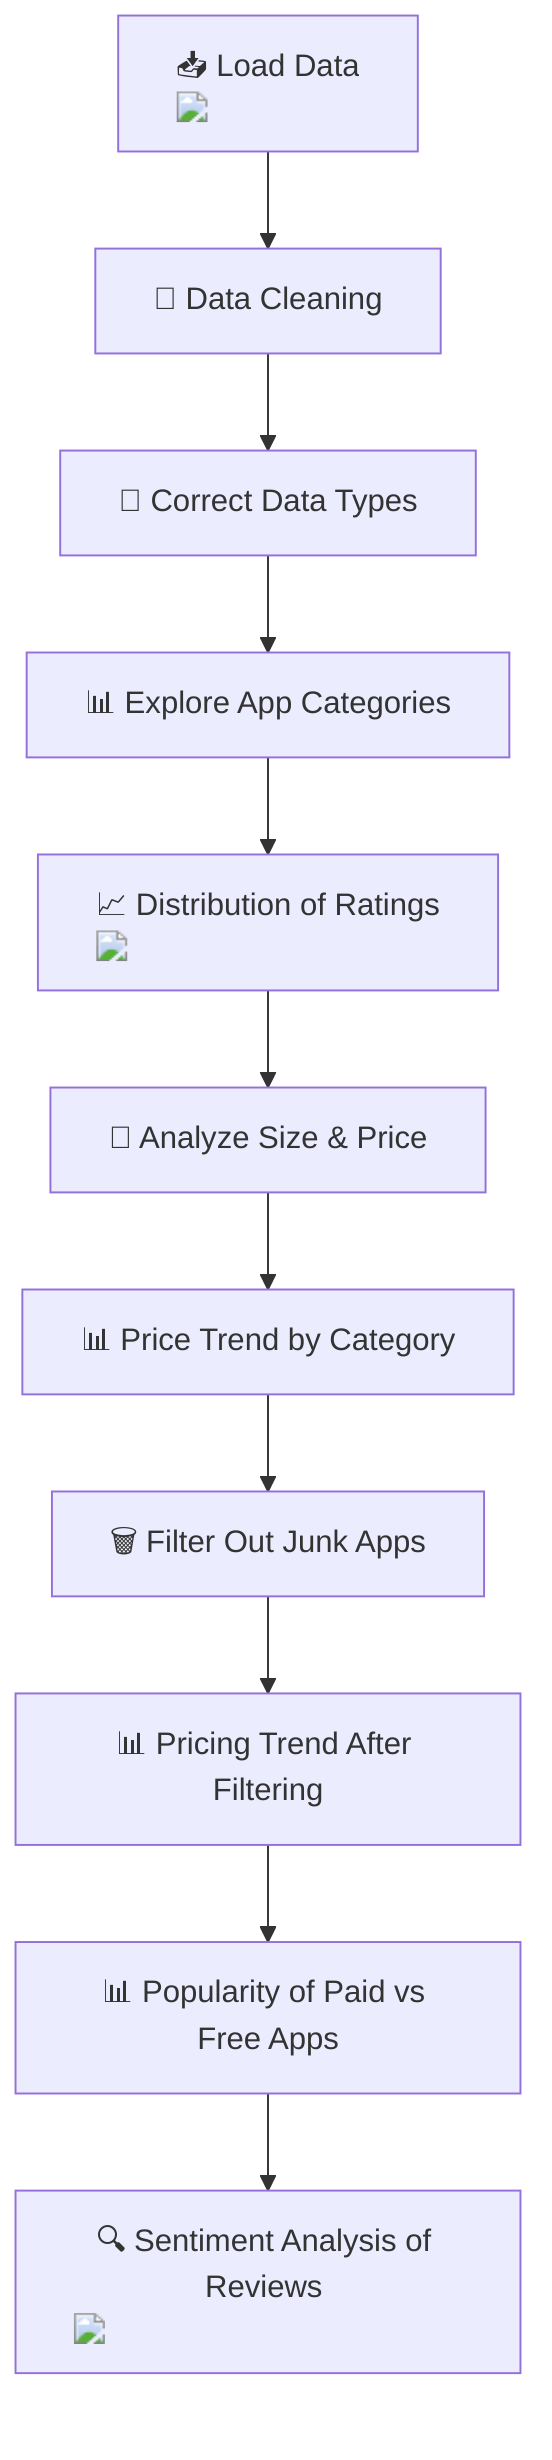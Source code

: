 flowchart TD
    A["📥 Load Data <img src='icons/file.svg'/>"] --> B["🧹 Data Cleaning"]
    B --> C["🔧 Correct Data Types"]
    C --> D["📊 Explore App Categories"]
    D --> E["📈 Distribution of Ratings <img src='dummy_plots/hist_template.svg'/>"]
    E --> F["📏 Analyze Size & Price"]
    F --> G["📊 Price Trend by Category"]
    G --> H["🗑️ Filter Out Junk Apps"]
    H --> I["📊 Pricing Trend After Filtering"]
    I --> J["📊 Popularity of Paid vs Free Apps"]
    J --> K["🔍 Sentiment Analysis of Reviews <img src='dummy_plots/boxplot_template.svg'/>"]